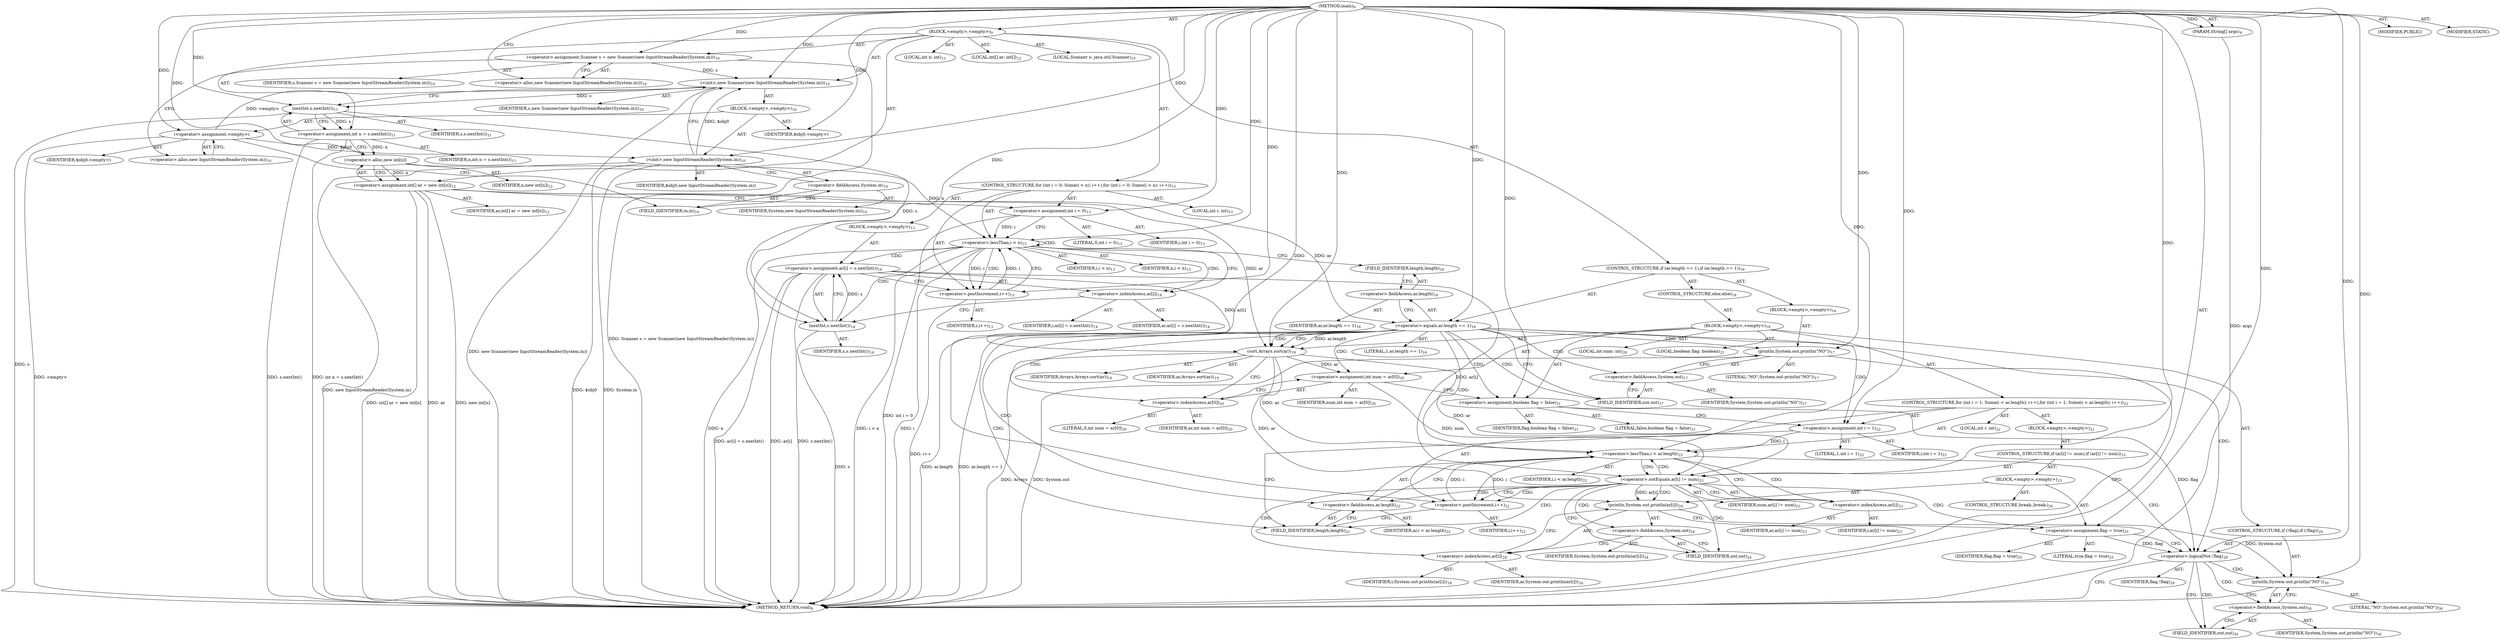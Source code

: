 digraph "main" {  
"19" [label = <(METHOD,main)<SUB>9</SUB>> ]
"20" [label = <(PARAM,String[] args)<SUB>9</SUB>> ]
"21" [label = <(BLOCK,&lt;empty&gt;,&lt;empty&gt;)<SUB>9</SUB>> ]
"4" [label = <(LOCAL,Scanner s: java.util.Scanner)<SUB>10</SUB>> ]
"22" [label = <(&lt;operator&gt;.assignment,Scanner s = new Scanner(new InputStreamReader(System.in)))<SUB>10</SUB>> ]
"23" [label = <(IDENTIFIER,s,Scanner s = new Scanner(new InputStreamReader(System.in)))<SUB>10</SUB>> ]
"24" [label = <(&lt;operator&gt;.alloc,new Scanner(new InputStreamReader(System.in)))<SUB>10</SUB>> ]
"25" [label = <(&lt;init&gt;,new Scanner(new InputStreamReader(System.in)))<SUB>10</SUB>> ]
"3" [label = <(IDENTIFIER,s,new Scanner(new InputStreamReader(System.in)))<SUB>10</SUB>> ]
"26" [label = <(BLOCK,&lt;empty&gt;,&lt;empty&gt;)<SUB>10</SUB>> ]
"27" [label = <(&lt;operator&gt;.assignment,&lt;empty&gt;)> ]
"28" [label = <(IDENTIFIER,$obj0,&lt;empty&gt;)> ]
"29" [label = <(&lt;operator&gt;.alloc,new InputStreamReader(System.in))<SUB>10</SUB>> ]
"30" [label = <(&lt;init&gt;,new InputStreamReader(System.in))<SUB>10</SUB>> ]
"31" [label = <(IDENTIFIER,$obj0,new InputStreamReader(System.in))> ]
"32" [label = <(&lt;operator&gt;.fieldAccess,System.in)<SUB>10</SUB>> ]
"33" [label = <(IDENTIFIER,System,new InputStreamReader(System.in))<SUB>10</SUB>> ]
"34" [label = <(FIELD_IDENTIFIER,in,in)<SUB>10</SUB>> ]
"35" [label = <(IDENTIFIER,$obj0,&lt;empty&gt;)> ]
"36" [label = <(LOCAL,int n: int)<SUB>11</SUB>> ]
"37" [label = <(&lt;operator&gt;.assignment,int n = s.nextInt())<SUB>11</SUB>> ]
"38" [label = <(IDENTIFIER,n,int n = s.nextInt())<SUB>11</SUB>> ]
"39" [label = <(nextInt,s.nextInt())<SUB>11</SUB>> ]
"40" [label = <(IDENTIFIER,s,s.nextInt())<SUB>11</SUB>> ]
"41" [label = <(LOCAL,int[] ar: int[])<SUB>12</SUB>> ]
"42" [label = <(&lt;operator&gt;.assignment,int[] ar = new int[n])<SUB>12</SUB>> ]
"43" [label = <(IDENTIFIER,ar,int[] ar = new int[n])<SUB>12</SUB>> ]
"44" [label = <(&lt;operator&gt;.alloc,new int[n])> ]
"45" [label = <(IDENTIFIER,n,new int[n])<SUB>12</SUB>> ]
"46" [label = <(CONTROL_STRUCTURE,for (int i = 0; Some(i &lt; n); i++),for (int i = 0; Some(i &lt; n); i++))<SUB>13</SUB>> ]
"47" [label = <(LOCAL,int i: int)<SUB>13</SUB>> ]
"48" [label = <(&lt;operator&gt;.assignment,int i = 0)<SUB>13</SUB>> ]
"49" [label = <(IDENTIFIER,i,int i = 0)<SUB>13</SUB>> ]
"50" [label = <(LITERAL,0,int i = 0)<SUB>13</SUB>> ]
"51" [label = <(&lt;operator&gt;.lessThan,i &lt; n)<SUB>13</SUB>> ]
"52" [label = <(IDENTIFIER,i,i &lt; n)<SUB>13</SUB>> ]
"53" [label = <(IDENTIFIER,n,i &lt; n)<SUB>13</SUB>> ]
"54" [label = <(&lt;operator&gt;.postIncrement,i++)<SUB>13</SUB>> ]
"55" [label = <(IDENTIFIER,i,i++)<SUB>13</SUB>> ]
"56" [label = <(BLOCK,&lt;empty&gt;,&lt;empty&gt;)<SUB>13</SUB>> ]
"57" [label = <(&lt;operator&gt;.assignment,ar[i] = s.nextInt())<SUB>14</SUB>> ]
"58" [label = <(&lt;operator&gt;.indexAccess,ar[i])<SUB>14</SUB>> ]
"59" [label = <(IDENTIFIER,ar,ar[i] = s.nextInt())<SUB>14</SUB>> ]
"60" [label = <(IDENTIFIER,i,ar[i] = s.nextInt())<SUB>14</SUB>> ]
"61" [label = <(nextInt,s.nextInt())<SUB>14</SUB>> ]
"62" [label = <(IDENTIFIER,s,s.nextInt())<SUB>14</SUB>> ]
"63" [label = <(CONTROL_STRUCTURE,if (ar.length == 1),if (ar.length == 1))<SUB>16</SUB>> ]
"64" [label = <(&lt;operator&gt;.equals,ar.length == 1)<SUB>16</SUB>> ]
"65" [label = <(&lt;operator&gt;.fieldAccess,ar.length)<SUB>16</SUB>> ]
"66" [label = <(IDENTIFIER,ar,ar.length == 1)<SUB>16</SUB>> ]
"67" [label = <(FIELD_IDENTIFIER,length,length)<SUB>16</SUB>> ]
"68" [label = <(LITERAL,1,ar.length == 1)<SUB>16</SUB>> ]
"69" [label = <(BLOCK,&lt;empty&gt;,&lt;empty&gt;)<SUB>16</SUB>> ]
"70" [label = <(println,System.out.println(&quot;NO&quot;))<SUB>17</SUB>> ]
"71" [label = <(&lt;operator&gt;.fieldAccess,System.out)<SUB>17</SUB>> ]
"72" [label = <(IDENTIFIER,System,System.out.println(&quot;NO&quot;))<SUB>17</SUB>> ]
"73" [label = <(FIELD_IDENTIFIER,out,out)<SUB>17</SUB>> ]
"74" [label = <(LITERAL,&quot;NO&quot;,System.out.println(&quot;NO&quot;))<SUB>17</SUB>> ]
"75" [label = <(CONTROL_STRUCTURE,else,else)<SUB>18</SUB>> ]
"76" [label = <(BLOCK,&lt;empty&gt;,&lt;empty&gt;)<SUB>18</SUB>> ]
"77" [label = <(sort,Arrays.sort(ar))<SUB>19</SUB>> ]
"78" [label = <(IDENTIFIER,Arrays,Arrays.sort(ar))<SUB>19</SUB>> ]
"79" [label = <(IDENTIFIER,ar,Arrays.sort(ar))<SUB>19</SUB>> ]
"80" [label = <(LOCAL,int num: int)<SUB>20</SUB>> ]
"81" [label = <(&lt;operator&gt;.assignment,int num = ar[0])<SUB>20</SUB>> ]
"82" [label = <(IDENTIFIER,num,int num = ar[0])<SUB>20</SUB>> ]
"83" [label = <(&lt;operator&gt;.indexAccess,ar[0])<SUB>20</SUB>> ]
"84" [label = <(IDENTIFIER,ar,int num = ar[0])<SUB>20</SUB>> ]
"85" [label = <(LITERAL,0,int num = ar[0])<SUB>20</SUB>> ]
"86" [label = <(LOCAL,boolean flag: boolean)<SUB>21</SUB>> ]
"87" [label = <(&lt;operator&gt;.assignment,boolean flag = false)<SUB>21</SUB>> ]
"88" [label = <(IDENTIFIER,flag,boolean flag = false)<SUB>21</SUB>> ]
"89" [label = <(LITERAL,false,boolean flag = false)<SUB>21</SUB>> ]
"90" [label = <(CONTROL_STRUCTURE,for (int i = 1; Some(i &lt; ar.length); i++),for (int i = 1; Some(i &lt; ar.length); i++))<SUB>22</SUB>> ]
"91" [label = <(LOCAL,int i: int)<SUB>22</SUB>> ]
"92" [label = <(&lt;operator&gt;.assignment,int i = 1)<SUB>22</SUB>> ]
"93" [label = <(IDENTIFIER,i,int i = 1)<SUB>22</SUB>> ]
"94" [label = <(LITERAL,1,int i = 1)<SUB>22</SUB>> ]
"95" [label = <(&lt;operator&gt;.lessThan,i &lt; ar.length)<SUB>22</SUB>> ]
"96" [label = <(IDENTIFIER,i,i &lt; ar.length)<SUB>22</SUB>> ]
"97" [label = <(&lt;operator&gt;.fieldAccess,ar.length)<SUB>22</SUB>> ]
"98" [label = <(IDENTIFIER,ar,i &lt; ar.length)<SUB>22</SUB>> ]
"99" [label = <(FIELD_IDENTIFIER,length,length)<SUB>22</SUB>> ]
"100" [label = <(&lt;operator&gt;.postIncrement,i++)<SUB>22</SUB>> ]
"101" [label = <(IDENTIFIER,i,i++)<SUB>22</SUB>> ]
"102" [label = <(BLOCK,&lt;empty&gt;,&lt;empty&gt;)<SUB>22</SUB>> ]
"103" [label = <(CONTROL_STRUCTURE,if (ar[i] != num),if (ar[i] != num))<SUB>23</SUB>> ]
"104" [label = <(&lt;operator&gt;.notEquals,ar[i] != num)<SUB>23</SUB>> ]
"105" [label = <(&lt;operator&gt;.indexAccess,ar[i])<SUB>23</SUB>> ]
"106" [label = <(IDENTIFIER,ar,ar[i] != num)<SUB>23</SUB>> ]
"107" [label = <(IDENTIFIER,i,ar[i] != num)<SUB>23</SUB>> ]
"108" [label = <(IDENTIFIER,num,ar[i] != num)<SUB>23</SUB>> ]
"109" [label = <(BLOCK,&lt;empty&gt;,&lt;empty&gt;)<SUB>23</SUB>> ]
"110" [label = <(println,System.out.println(ar[i]))<SUB>24</SUB>> ]
"111" [label = <(&lt;operator&gt;.fieldAccess,System.out)<SUB>24</SUB>> ]
"112" [label = <(IDENTIFIER,System,System.out.println(ar[i]))<SUB>24</SUB>> ]
"113" [label = <(FIELD_IDENTIFIER,out,out)<SUB>24</SUB>> ]
"114" [label = <(&lt;operator&gt;.indexAccess,ar[i])<SUB>24</SUB>> ]
"115" [label = <(IDENTIFIER,ar,System.out.println(ar[i]))<SUB>24</SUB>> ]
"116" [label = <(IDENTIFIER,i,System.out.println(ar[i]))<SUB>24</SUB>> ]
"117" [label = <(&lt;operator&gt;.assignment,flag = true)<SUB>25</SUB>> ]
"118" [label = <(IDENTIFIER,flag,flag = true)<SUB>25</SUB>> ]
"119" [label = <(LITERAL,true,flag = true)<SUB>25</SUB>> ]
"120" [label = <(CONTROL_STRUCTURE,break;,break;)<SUB>26</SUB>> ]
"121" [label = <(CONTROL_STRUCTURE,if (!flag),if (!flag))<SUB>29</SUB>> ]
"122" [label = <(&lt;operator&gt;.logicalNot,!flag)<SUB>29</SUB>> ]
"123" [label = <(IDENTIFIER,flag,!flag)<SUB>29</SUB>> ]
"124" [label = <(println,System.out.println(&quot;NO&quot;))<SUB>30</SUB>> ]
"125" [label = <(&lt;operator&gt;.fieldAccess,System.out)<SUB>30</SUB>> ]
"126" [label = <(IDENTIFIER,System,System.out.println(&quot;NO&quot;))<SUB>30</SUB>> ]
"127" [label = <(FIELD_IDENTIFIER,out,out)<SUB>30</SUB>> ]
"128" [label = <(LITERAL,&quot;NO&quot;,System.out.println(&quot;NO&quot;))<SUB>30</SUB>> ]
"129" [label = <(MODIFIER,PUBLIC)> ]
"130" [label = <(MODIFIER,STATIC)> ]
"131" [label = <(METHOD_RETURN,void)<SUB>9</SUB>> ]
  "19" -> "20"  [ label = "AST: "] 
  "19" -> "21"  [ label = "AST: "] 
  "19" -> "129"  [ label = "AST: "] 
  "19" -> "130"  [ label = "AST: "] 
  "19" -> "131"  [ label = "AST: "] 
  "21" -> "4"  [ label = "AST: "] 
  "21" -> "22"  [ label = "AST: "] 
  "21" -> "25"  [ label = "AST: "] 
  "21" -> "36"  [ label = "AST: "] 
  "21" -> "37"  [ label = "AST: "] 
  "21" -> "41"  [ label = "AST: "] 
  "21" -> "42"  [ label = "AST: "] 
  "21" -> "46"  [ label = "AST: "] 
  "21" -> "63"  [ label = "AST: "] 
  "22" -> "23"  [ label = "AST: "] 
  "22" -> "24"  [ label = "AST: "] 
  "25" -> "3"  [ label = "AST: "] 
  "25" -> "26"  [ label = "AST: "] 
  "26" -> "27"  [ label = "AST: "] 
  "26" -> "30"  [ label = "AST: "] 
  "26" -> "35"  [ label = "AST: "] 
  "27" -> "28"  [ label = "AST: "] 
  "27" -> "29"  [ label = "AST: "] 
  "30" -> "31"  [ label = "AST: "] 
  "30" -> "32"  [ label = "AST: "] 
  "32" -> "33"  [ label = "AST: "] 
  "32" -> "34"  [ label = "AST: "] 
  "37" -> "38"  [ label = "AST: "] 
  "37" -> "39"  [ label = "AST: "] 
  "39" -> "40"  [ label = "AST: "] 
  "42" -> "43"  [ label = "AST: "] 
  "42" -> "44"  [ label = "AST: "] 
  "44" -> "45"  [ label = "AST: "] 
  "46" -> "47"  [ label = "AST: "] 
  "46" -> "48"  [ label = "AST: "] 
  "46" -> "51"  [ label = "AST: "] 
  "46" -> "54"  [ label = "AST: "] 
  "46" -> "56"  [ label = "AST: "] 
  "48" -> "49"  [ label = "AST: "] 
  "48" -> "50"  [ label = "AST: "] 
  "51" -> "52"  [ label = "AST: "] 
  "51" -> "53"  [ label = "AST: "] 
  "54" -> "55"  [ label = "AST: "] 
  "56" -> "57"  [ label = "AST: "] 
  "57" -> "58"  [ label = "AST: "] 
  "57" -> "61"  [ label = "AST: "] 
  "58" -> "59"  [ label = "AST: "] 
  "58" -> "60"  [ label = "AST: "] 
  "61" -> "62"  [ label = "AST: "] 
  "63" -> "64"  [ label = "AST: "] 
  "63" -> "69"  [ label = "AST: "] 
  "63" -> "75"  [ label = "AST: "] 
  "64" -> "65"  [ label = "AST: "] 
  "64" -> "68"  [ label = "AST: "] 
  "65" -> "66"  [ label = "AST: "] 
  "65" -> "67"  [ label = "AST: "] 
  "69" -> "70"  [ label = "AST: "] 
  "70" -> "71"  [ label = "AST: "] 
  "70" -> "74"  [ label = "AST: "] 
  "71" -> "72"  [ label = "AST: "] 
  "71" -> "73"  [ label = "AST: "] 
  "75" -> "76"  [ label = "AST: "] 
  "76" -> "77"  [ label = "AST: "] 
  "76" -> "80"  [ label = "AST: "] 
  "76" -> "81"  [ label = "AST: "] 
  "76" -> "86"  [ label = "AST: "] 
  "76" -> "87"  [ label = "AST: "] 
  "76" -> "90"  [ label = "AST: "] 
  "76" -> "121"  [ label = "AST: "] 
  "77" -> "78"  [ label = "AST: "] 
  "77" -> "79"  [ label = "AST: "] 
  "81" -> "82"  [ label = "AST: "] 
  "81" -> "83"  [ label = "AST: "] 
  "83" -> "84"  [ label = "AST: "] 
  "83" -> "85"  [ label = "AST: "] 
  "87" -> "88"  [ label = "AST: "] 
  "87" -> "89"  [ label = "AST: "] 
  "90" -> "91"  [ label = "AST: "] 
  "90" -> "92"  [ label = "AST: "] 
  "90" -> "95"  [ label = "AST: "] 
  "90" -> "100"  [ label = "AST: "] 
  "90" -> "102"  [ label = "AST: "] 
  "92" -> "93"  [ label = "AST: "] 
  "92" -> "94"  [ label = "AST: "] 
  "95" -> "96"  [ label = "AST: "] 
  "95" -> "97"  [ label = "AST: "] 
  "97" -> "98"  [ label = "AST: "] 
  "97" -> "99"  [ label = "AST: "] 
  "100" -> "101"  [ label = "AST: "] 
  "102" -> "103"  [ label = "AST: "] 
  "103" -> "104"  [ label = "AST: "] 
  "103" -> "109"  [ label = "AST: "] 
  "104" -> "105"  [ label = "AST: "] 
  "104" -> "108"  [ label = "AST: "] 
  "105" -> "106"  [ label = "AST: "] 
  "105" -> "107"  [ label = "AST: "] 
  "109" -> "110"  [ label = "AST: "] 
  "109" -> "117"  [ label = "AST: "] 
  "109" -> "120"  [ label = "AST: "] 
  "110" -> "111"  [ label = "AST: "] 
  "110" -> "114"  [ label = "AST: "] 
  "111" -> "112"  [ label = "AST: "] 
  "111" -> "113"  [ label = "AST: "] 
  "114" -> "115"  [ label = "AST: "] 
  "114" -> "116"  [ label = "AST: "] 
  "117" -> "118"  [ label = "AST: "] 
  "117" -> "119"  [ label = "AST: "] 
  "121" -> "122"  [ label = "AST: "] 
  "121" -> "124"  [ label = "AST: "] 
  "122" -> "123"  [ label = "AST: "] 
  "124" -> "125"  [ label = "AST: "] 
  "124" -> "128"  [ label = "AST: "] 
  "125" -> "126"  [ label = "AST: "] 
  "125" -> "127"  [ label = "AST: "] 
  "22" -> "29"  [ label = "CFG: "] 
  "25" -> "39"  [ label = "CFG: "] 
  "37" -> "44"  [ label = "CFG: "] 
  "42" -> "48"  [ label = "CFG: "] 
  "24" -> "22"  [ label = "CFG: "] 
  "39" -> "37"  [ label = "CFG: "] 
  "44" -> "42"  [ label = "CFG: "] 
  "48" -> "51"  [ label = "CFG: "] 
  "51" -> "58"  [ label = "CFG: "] 
  "51" -> "67"  [ label = "CFG: "] 
  "54" -> "51"  [ label = "CFG: "] 
  "64" -> "73"  [ label = "CFG: "] 
  "64" -> "77"  [ label = "CFG: "] 
  "27" -> "34"  [ label = "CFG: "] 
  "30" -> "25"  [ label = "CFG: "] 
  "57" -> "54"  [ label = "CFG: "] 
  "65" -> "64"  [ label = "CFG: "] 
  "70" -> "131"  [ label = "CFG: "] 
  "29" -> "27"  [ label = "CFG: "] 
  "32" -> "30"  [ label = "CFG: "] 
  "58" -> "61"  [ label = "CFG: "] 
  "61" -> "57"  [ label = "CFG: "] 
  "67" -> "65"  [ label = "CFG: "] 
  "71" -> "70"  [ label = "CFG: "] 
  "77" -> "83"  [ label = "CFG: "] 
  "81" -> "87"  [ label = "CFG: "] 
  "87" -> "92"  [ label = "CFG: "] 
  "34" -> "32"  [ label = "CFG: "] 
  "73" -> "71"  [ label = "CFG: "] 
  "83" -> "81"  [ label = "CFG: "] 
  "92" -> "99"  [ label = "CFG: "] 
  "95" -> "105"  [ label = "CFG: "] 
  "95" -> "122"  [ label = "CFG: "] 
  "100" -> "99"  [ label = "CFG: "] 
  "122" -> "131"  [ label = "CFG: "] 
  "122" -> "127"  [ label = "CFG: "] 
  "124" -> "131"  [ label = "CFG: "] 
  "97" -> "95"  [ label = "CFG: "] 
  "125" -> "124"  [ label = "CFG: "] 
  "99" -> "97"  [ label = "CFG: "] 
  "104" -> "113"  [ label = "CFG: "] 
  "104" -> "100"  [ label = "CFG: "] 
  "127" -> "125"  [ label = "CFG: "] 
  "105" -> "104"  [ label = "CFG: "] 
  "110" -> "117"  [ label = "CFG: "] 
  "117" -> "122"  [ label = "CFG: "] 
  "111" -> "114"  [ label = "CFG: "] 
  "114" -> "110"  [ label = "CFG: "] 
  "113" -> "111"  [ label = "CFG: "] 
  "19" -> "24"  [ label = "CFG: "] 
  "20" -> "131"  [ label = "DDG: args"] 
  "22" -> "131"  [ label = "DDG: Scanner s = new Scanner(new InputStreamReader(System.in))"] 
  "27" -> "131"  [ label = "DDG: &lt;empty&gt;"] 
  "30" -> "131"  [ label = "DDG: $obj0"] 
  "30" -> "131"  [ label = "DDG: System.in"] 
  "30" -> "131"  [ label = "DDG: new InputStreamReader(System.in)"] 
  "25" -> "131"  [ label = "DDG: new Scanner(new InputStreamReader(System.in))"] 
  "39" -> "131"  [ label = "DDG: s"] 
  "37" -> "131"  [ label = "DDG: s.nextInt()"] 
  "37" -> "131"  [ label = "DDG: int n = s.nextInt()"] 
  "42" -> "131"  [ label = "DDG: ar"] 
  "42" -> "131"  [ label = "DDG: new int[n]"] 
  "42" -> "131"  [ label = "DDG: int[] ar = new int[n]"] 
  "48" -> "131"  [ label = "DDG: int i = 0"] 
  "51" -> "131"  [ label = "DDG: i"] 
  "51" -> "131"  [ label = "DDG: n"] 
  "51" -> "131"  [ label = "DDG: i &lt; n"] 
  "64" -> "131"  [ label = "DDG: ar.length"] 
  "64" -> "131"  [ label = "DDG: ar.length == 1"] 
  "70" -> "131"  [ label = "DDG: System.out"] 
  "57" -> "131"  [ label = "DDG: ar[i]"] 
  "61" -> "131"  [ label = "DDG: s"] 
  "57" -> "131"  [ label = "DDG: s.nextInt()"] 
  "57" -> "131"  [ label = "DDG: ar[i] = s.nextInt()"] 
  "54" -> "131"  [ label = "DDG: i++"] 
  "77" -> "131"  [ label = "DDG: Arrays"] 
  "19" -> "20"  [ label = "DDG: "] 
  "19" -> "22"  [ label = "DDG: "] 
  "39" -> "37"  [ label = "DDG: s"] 
  "44" -> "42"  [ label = "DDG: n"] 
  "22" -> "25"  [ label = "DDG: s"] 
  "19" -> "25"  [ label = "DDG: "] 
  "27" -> "25"  [ label = "DDG: &lt;empty&gt;"] 
  "30" -> "25"  [ label = "DDG: $obj0"] 
  "19" -> "48"  [ label = "DDG: "] 
  "19" -> "27"  [ label = "DDG: "] 
  "19" -> "35"  [ label = "DDG: "] 
  "25" -> "39"  [ label = "DDG: s"] 
  "19" -> "39"  [ label = "DDG: "] 
  "37" -> "44"  [ label = "DDG: n"] 
  "19" -> "44"  [ label = "DDG: "] 
  "48" -> "51"  [ label = "DDG: i"] 
  "54" -> "51"  [ label = "DDG: i"] 
  "19" -> "51"  [ label = "DDG: "] 
  "44" -> "51"  [ label = "DDG: n"] 
  "51" -> "54"  [ label = "DDG: i"] 
  "19" -> "54"  [ label = "DDG: "] 
  "61" -> "57"  [ label = "DDG: s"] 
  "42" -> "64"  [ label = "DDG: ar"] 
  "19" -> "64"  [ label = "DDG: "] 
  "27" -> "30"  [ label = "DDG: $obj0"] 
  "19" -> "30"  [ label = "DDG: "] 
  "19" -> "70"  [ label = "DDG: "] 
  "77" -> "81"  [ label = "DDG: ar"] 
  "19" -> "87"  [ label = "DDG: "] 
  "39" -> "61"  [ label = "DDG: s"] 
  "19" -> "61"  [ label = "DDG: "] 
  "19" -> "77"  [ label = "DDG: "] 
  "42" -> "77"  [ label = "DDG: ar"] 
  "64" -> "77"  [ label = "DDG: ar.length"] 
  "57" -> "77"  [ label = "DDG: ar[i]"] 
  "19" -> "92"  [ label = "DDG: "] 
  "92" -> "95"  [ label = "DDG: i"] 
  "100" -> "95"  [ label = "DDG: i"] 
  "19" -> "95"  [ label = "DDG: "] 
  "77" -> "95"  [ label = "DDG: ar"] 
  "95" -> "100"  [ label = "DDG: i"] 
  "19" -> "100"  [ label = "DDG: "] 
  "87" -> "122"  [ label = "DDG: flag"] 
  "117" -> "122"  [ label = "DDG: flag"] 
  "19" -> "122"  [ label = "DDG: "] 
  "110" -> "124"  [ label = "DDG: System.out"] 
  "19" -> "124"  [ label = "DDG: "] 
  "77" -> "104"  [ label = "DDG: ar"] 
  "57" -> "104"  [ label = "DDG: ar[i]"] 
  "81" -> "104"  [ label = "DDG: num"] 
  "19" -> "104"  [ label = "DDG: "] 
  "19" -> "117"  [ label = "DDG: "] 
  "77" -> "110"  [ label = "DDG: ar"] 
  "104" -> "110"  [ label = "DDG: ar[i]"] 
  "51" -> "51"  [ label = "CDG: "] 
  "51" -> "57"  [ label = "CDG: "] 
  "51" -> "54"  [ label = "CDG: "] 
  "51" -> "58"  [ label = "CDG: "] 
  "51" -> "61"  [ label = "CDG: "] 
  "64" -> "73"  [ label = "CDG: "] 
  "64" -> "77"  [ label = "CDG: "] 
  "64" -> "122"  [ label = "CDG: "] 
  "64" -> "99"  [ label = "CDG: "] 
  "64" -> "81"  [ label = "CDG: "] 
  "64" -> "95"  [ label = "CDG: "] 
  "64" -> "92"  [ label = "CDG: "] 
  "64" -> "87"  [ label = "CDG: "] 
  "64" -> "97"  [ label = "CDG: "] 
  "64" -> "83"  [ label = "CDG: "] 
  "64" -> "71"  [ label = "CDG: "] 
  "64" -> "70"  [ label = "CDG: "] 
  "95" -> "104"  [ label = "CDG: "] 
  "95" -> "105"  [ label = "CDG: "] 
  "122" -> "127"  [ label = "CDG: "] 
  "122" -> "124"  [ label = "CDG: "] 
  "122" -> "125"  [ label = "CDG: "] 
  "104" -> "113"  [ label = "CDG: "] 
  "104" -> "99"  [ label = "CDG: "] 
  "104" -> "114"  [ label = "CDG: "] 
  "104" -> "95"  [ label = "CDG: "] 
  "104" -> "97"  [ label = "CDG: "] 
  "104" -> "100"  [ label = "CDG: "] 
  "104" -> "110"  [ label = "CDG: "] 
  "104" -> "117"  [ label = "CDG: "] 
  "104" -> "111"  [ label = "CDG: "] 
}
